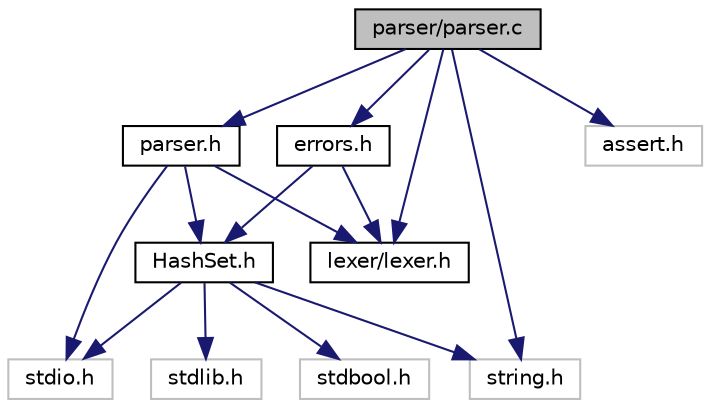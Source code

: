 digraph "parser/parser.c"
{
 // LATEX_PDF_SIZE
  edge [fontname="Helvetica",fontsize="10",labelfontname="Helvetica",labelfontsize="10"];
  node [fontname="Helvetica",fontsize="10",shape=record];
  Node1 [label="parser/parser.c",height=0.2,width=0.4,color="black", fillcolor="grey75", style="filled", fontcolor="black",tooltip=" "];
  Node1 -> Node2 [color="midnightblue",fontsize="10",style="solid"];
  Node2 [label="parser.h",height=0.2,width=0.4,color="black", fillcolor="white", style="filled",URL="$parser_8h.html",tooltip=" "];
  Node2 -> Node3 [color="midnightblue",fontsize="10",style="solid"];
  Node3 [label="stdio.h",height=0.2,width=0.4,color="grey75", fillcolor="white", style="filled",tooltip=" "];
  Node2 -> Node4 [color="midnightblue",fontsize="10",style="solid"];
  Node4 [label="HashSet.h",height=0.2,width=0.4,color="black", fillcolor="white", style="filled",URL="$HashSet_8h.html",tooltip=" "];
  Node4 -> Node3 [color="midnightblue",fontsize="10",style="solid"];
  Node4 -> Node5 [color="midnightblue",fontsize="10",style="solid"];
  Node5 [label="stdlib.h",height=0.2,width=0.4,color="grey75", fillcolor="white", style="filled",tooltip=" "];
  Node4 -> Node6 [color="midnightblue",fontsize="10",style="solid"];
  Node6 [label="string.h",height=0.2,width=0.4,color="grey75", fillcolor="white", style="filled",tooltip=" "];
  Node4 -> Node7 [color="midnightblue",fontsize="10",style="solid"];
  Node7 [label="stdbool.h",height=0.2,width=0.4,color="grey75", fillcolor="white", style="filled",tooltip=" "];
  Node2 -> Node8 [color="midnightblue",fontsize="10",style="solid"];
  Node8 [label="lexer/lexer.h",height=0.2,width=0.4,color="black", fillcolor="white", style="filled",URL="$lexer_8h.html",tooltip=" "];
  Node1 -> Node8 [color="midnightblue",fontsize="10",style="solid"];
  Node1 -> Node9 [color="midnightblue",fontsize="10",style="solid"];
  Node9 [label="errors.h",height=0.2,width=0.4,color="black", fillcolor="white", style="filled",URL="$errors_8h.html",tooltip=" "];
  Node9 -> Node4 [color="midnightblue",fontsize="10",style="solid"];
  Node9 -> Node8 [color="midnightblue",fontsize="10",style="solid"];
  Node1 -> Node6 [color="midnightblue",fontsize="10",style="solid"];
  Node1 -> Node10 [color="midnightblue",fontsize="10",style="solid"];
  Node10 [label="assert.h",height=0.2,width=0.4,color="grey75", fillcolor="white", style="filled",tooltip=" "];
}
